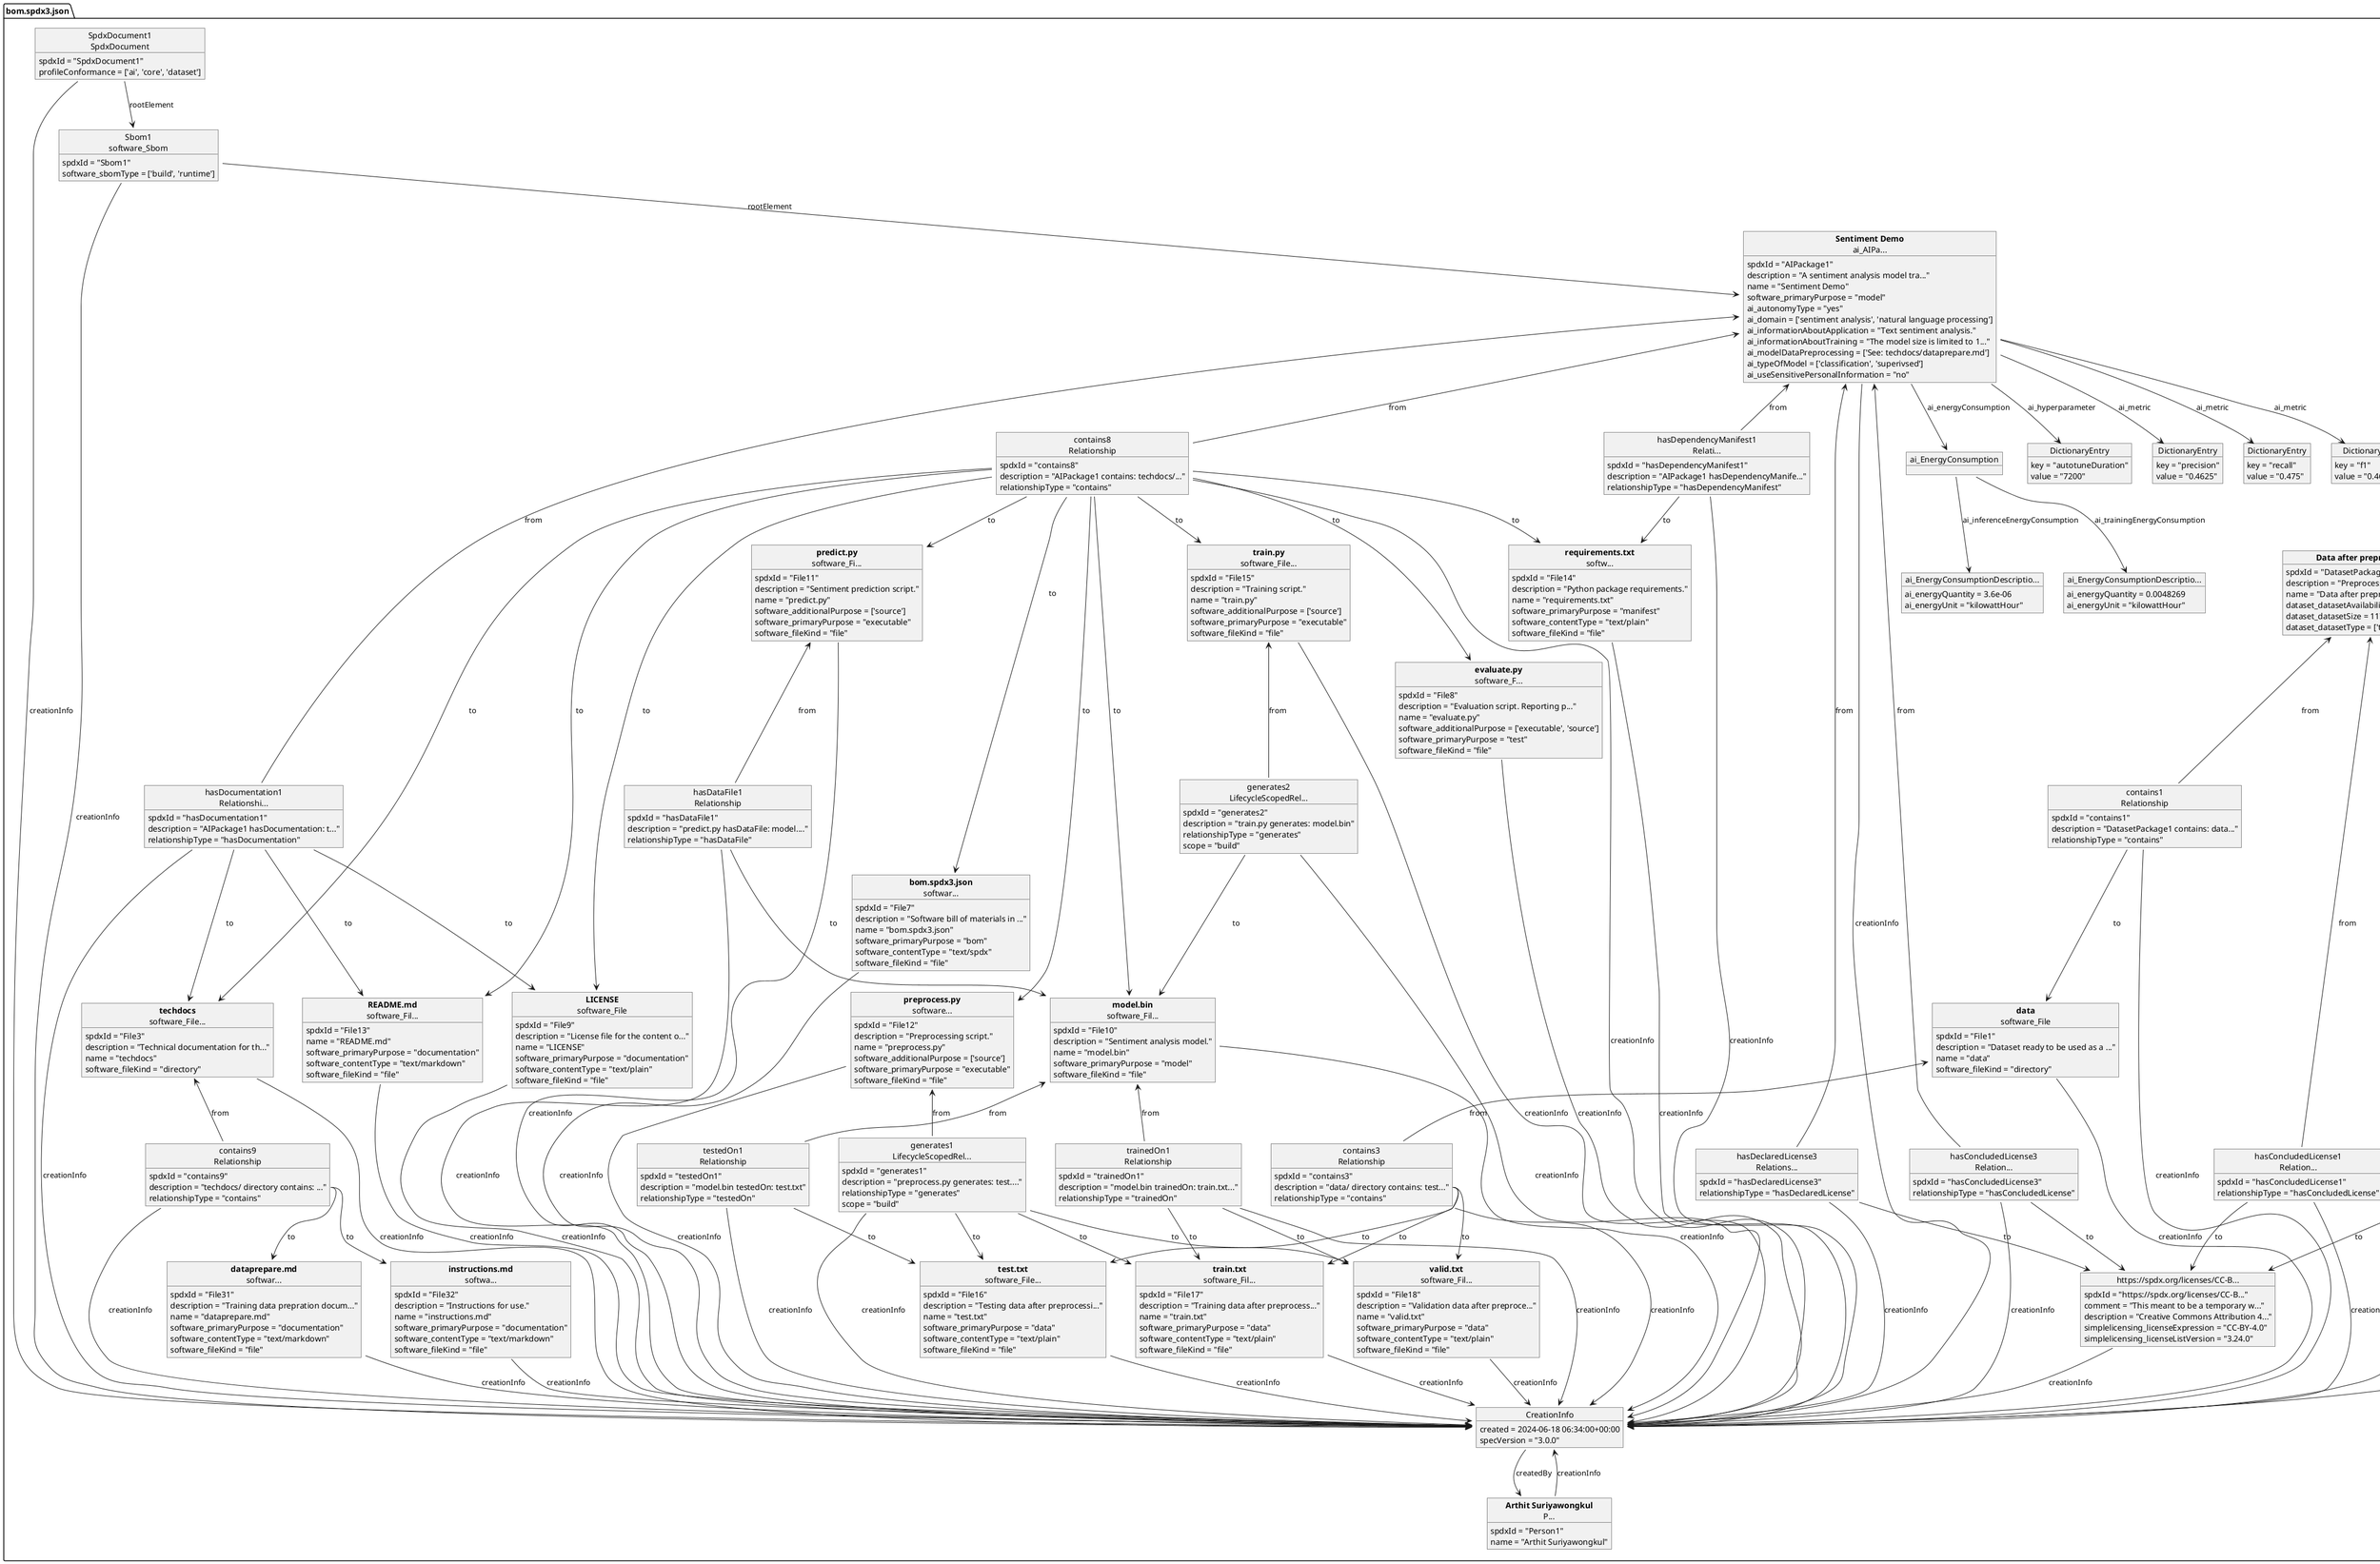 @startuml
Package "bom.spdx3.json" as c284559edaba292c65640d1b0fdf5a9b {
object "<b>evaluate.py</b>\nsoftware_F..." as c284559edaba292c65640d1b0fdf5a9b_o1
object "CreationInfo" as c284559edaba292c65640d1b0fdf5a9b_o2
object "<b>Arthit Suriyawongkul</b>\nP..." as c284559edaba292c65640d1b0fdf5a9b_o3
object "hasConcludedLicense1\nRelation..." as c284559edaba292c65640d1b0fdf5a9b_o4
object "<b>Data after preprocessing</b..." as c284559edaba292c65640d1b0fdf5a9b_o5
object "https://spdx.org/licenses/CC-B..." as c284559edaba292c65640d1b0fdf5a9b_o6
object "contains3\nRelationship" as c284559edaba292c65640d1b0fdf5a9b_o7
object "<b>data</b>\nsoftware_File" as c284559edaba292c65640d1b0fdf5a9b_o8
object "<b>test.txt</b>\nsoftware_File..." as c284559edaba292c65640d1b0fdf5a9b_o9
object "<b>train.txt</b>\nsoftware_Fil..." as c284559edaba292c65640d1b0fdf5a9b_o10
object "<b>valid.txt</b>\nsoftware_Fil..." as c284559edaba292c65640d1b0fdf5a9b_o11
object "contains9\nRelationship" as c284559edaba292c65640d1b0fdf5a9b_o12
object "<b>techdocs</b>\nsoftware_File..." as c284559edaba292c65640d1b0fdf5a9b_o13
object "<b>dataprepare.md</b>\nsoftwar..." as c284559edaba292c65640d1b0fdf5a9b_o14
object "<b>instructions.md</b>\nsoftwa..." as c284559edaba292c65640d1b0fdf5a9b_o15
object "<b>model.bin</b>\nsoftware_Fil..." as c284559edaba292c65640d1b0fdf5a9b_o16
object "hasDataFile1\nRelationship" as c284559edaba292c65640d1b0fdf5a9b_o17
object "<b>predict.py</b>\nsoftware_Fi..." as c284559edaba292c65640d1b0fdf5a9b_o18
object "hasDependencyManifest1\nRelati..." as c284559edaba292c65640d1b0fdf5a9b_o19
object "<b>Sentiment Demo</b>\nai_AIPa..." as c284559edaba292c65640d1b0fdf5a9b_o20
object "ai_EnergyConsumption" as c284559edaba292c65640d1b0fdf5a9b_o21
object "ai_EnergyConsumptionDescriptio..." as c284559edaba292c65640d1b0fdf5a9b_o22
object "ai_EnergyConsumptionDescriptio..." as c284559edaba292c65640d1b0fdf5a9b_o23
object "DictionaryEntry" as c284559edaba292c65640d1b0fdf5a9b_o24
object "DictionaryEntry" as c284559edaba292c65640d1b0fdf5a9b_o52
object "DictionaryEntry" as c284559edaba292c65640d1b0fdf5a9b_o53
object "DictionaryEntry" as c284559edaba292c65640d1b0fdf5a9b_o54
object "<b>requirements.txt</b>\nsoftw..." as c284559edaba292c65640d1b0fdf5a9b_o55
object "<b>README.md</b>\nsoftware_Fil..." as c284559edaba292c65640d1b0fdf5a9b_o56
object "trainedOn1\nRelationship" as c284559edaba292c65640d1b0fdf5a9b_o57
object "SpdxDocument1\nSpdxDocument" as c284559edaba292c65640d1b0fdf5a9b_o58
object "Sbom1\nsoftware_Sbom" as c284559edaba292c65640d1b0fdf5a9b_o59
object "<b>LICENSE</b>\nsoftware_File" as c284559edaba292c65640d1b0fdf5a9b_o60
object "hasDeclaredLicense3\nRelations..." as c284559edaba292c65640d1b0fdf5a9b_o61
object "<b>preprocess.py</b>\nsoftware..." as c284559edaba292c65640d1b0fdf5a9b_o62
object "contains1\nRelationship" as c284559edaba292c65640d1b0fdf5a9b_o63
object "contains8\nRelationship" as c284559edaba292c65640d1b0fdf5a9b_o64
object "<b>bom.spdx3.json</b>\nsoftwar..." as c284559edaba292c65640d1b0fdf5a9b_o65
object "<b>train.py</b>\nsoftware_File..." as c284559edaba292c65640d1b0fdf5a9b_o66
object "generates1\nLifecycleScopedRel..." as c284559edaba292c65640d1b0fdf5a9b_o67
object "generates2\nLifecycleScopedRel..." as c284559edaba292c65640d1b0fdf5a9b_o68
object "hasDocumentation1\nRelationshi..." as c284559edaba292c65640d1b0fdf5a9b_o69
object "hasDeclaredLicense1\nRelations..." as c284559edaba292c65640d1b0fdf5a9b_o70
object "testedOn1\nRelationship" as c284559edaba292c65640d1b0fdf5a9b_o71
object "hasConcludedLicense3\nRelation..." as c284559edaba292c65640d1b0fdf5a9b_o72
}
c284559edaba292c65640d1b0fdf5a9b_o1 : spdxId = "File8"
c284559edaba292c65640d1b0fdf5a9b_o2 : created = 2024-06-18 06:34:00+00:00
c284559edaba292c65640d1b0fdf5a9b_o3 : spdxId = "Person1"
c284559edaba292c65640d1b0fdf5a9b_o3::creationInfo --> c284559edaba292c65640d1b0fdf5a9b_o2 : creationInfo
c284559edaba292c65640d1b0fdf5a9b_o3 : name = "Arthit Suriyawongkul"
c284559edaba292c65640d1b0fdf5a9b_o2::createdBy --> c284559edaba292c65640d1b0fdf5a9b_o3 : createdBy
c284559edaba292c65640d1b0fdf5a9b_o2 : specVersion = "3.0.0"
c284559edaba292c65640d1b0fdf5a9b_o1::creationInfo --> c284559edaba292c65640d1b0fdf5a9b_o2 : creationInfo
c284559edaba292c65640d1b0fdf5a9b_o1 : description = "Evaluation script. Reporting p..."
c284559edaba292c65640d1b0fdf5a9b_o1 : name = "evaluate.py"
c284559edaba292c65640d1b0fdf5a9b_o1 : software_additionalPurpose = ['executable', 'source']
c284559edaba292c65640d1b0fdf5a9b_o1 : software_primaryPurpose = "test"
c284559edaba292c65640d1b0fdf5a9b_o1 : software_fileKind = "file"
c284559edaba292c65640d1b0fdf5a9b_o4 : spdxId = "hasConcludedLicense1"
c284559edaba292c65640d1b0fdf5a9b_o4::creationInfo --> c284559edaba292c65640d1b0fdf5a9b_o2 : creationInfo
c284559edaba292c65640d1b0fdf5a9b_o5 : spdxId = "DatasetPackage1"
c284559edaba292c65640d1b0fdf5a9b_o5::creationInfo --> c284559edaba292c65640d1b0fdf5a9b_o2 : creationInfo
c284559edaba292c65640d1b0fdf5a9b_o5 : description = "Preprocessed data ready for tr..."
c284559edaba292c65640d1b0fdf5a9b_o5 : name = "Data after preprocessing"
c284559edaba292c65640d1b0fdf5a9b_o5 : dataset_datasetAvailability = "directDownload"
c284559edaba292c65640d1b0fdf5a9b_o5 : dataset_datasetSize = 117553
c284559edaba292c65640d1b0fdf5a9b_o5 : dataset_datasetType = ['text']
c284559edaba292c65640d1b0fdf5a9b_o5 <-- c284559edaba292c65640d1b0fdf5a9b_o4::from : from
c284559edaba292c65640d1b0fdf5a9b_o4 : relationshipType = "hasConcludedLicense"
c284559edaba292c65640d1b0fdf5a9b_o6 : spdxId = "https://spdx.org/licenses/CC-B..."
c284559edaba292c65640d1b0fdf5a9b_o6 : comment = "This meant to be a temporary w..."
c284559edaba292c65640d1b0fdf5a9b_o6::creationInfo --> c284559edaba292c65640d1b0fdf5a9b_o2 : creationInfo
c284559edaba292c65640d1b0fdf5a9b_o6 : description = "Creative Commons Attribution 4..."
c284559edaba292c65640d1b0fdf5a9b_o6 : simplelicensing_licenseExpression = "CC-BY-4.0"
c284559edaba292c65640d1b0fdf5a9b_o6 : simplelicensing_licenseListVersion = "3.24.0"
c284559edaba292c65640d1b0fdf5a9b_o4::to --> c284559edaba292c65640d1b0fdf5a9b_o6 : to
c284559edaba292c65640d1b0fdf5a9b_o7 : spdxId = "contains3"
c284559edaba292c65640d1b0fdf5a9b_o7::creationInfo --> c284559edaba292c65640d1b0fdf5a9b_o2 : creationInfo
c284559edaba292c65640d1b0fdf5a9b_o7 : description = "data/ directory contains: test..."
c284559edaba292c65640d1b0fdf5a9b_o8 : spdxId = "File1"
c284559edaba292c65640d1b0fdf5a9b_o8::creationInfo --> c284559edaba292c65640d1b0fdf5a9b_o2 : creationInfo
c284559edaba292c65640d1b0fdf5a9b_o8 : description = "Dataset ready to be used as a ..."
c284559edaba292c65640d1b0fdf5a9b_o8 : name = "data"
c284559edaba292c65640d1b0fdf5a9b_o8 : software_fileKind = "directory"
c284559edaba292c65640d1b0fdf5a9b_o8 <-- c284559edaba292c65640d1b0fdf5a9b_o7::from : from
c284559edaba292c65640d1b0fdf5a9b_o7 : relationshipType = "contains"
c284559edaba292c65640d1b0fdf5a9b_o9 : spdxId = "File16"
c284559edaba292c65640d1b0fdf5a9b_o9::creationInfo --> c284559edaba292c65640d1b0fdf5a9b_o2 : creationInfo
c284559edaba292c65640d1b0fdf5a9b_o9 : description = "Testing data after preprocessi..."
c284559edaba292c65640d1b0fdf5a9b_o9 : name = "test.txt"
c284559edaba292c65640d1b0fdf5a9b_o9 : software_primaryPurpose = "data"
c284559edaba292c65640d1b0fdf5a9b_o9 : software_contentType = "text/plain"
c284559edaba292c65640d1b0fdf5a9b_o9 : software_fileKind = "file"
c284559edaba292c65640d1b0fdf5a9b_o7::to --> c284559edaba292c65640d1b0fdf5a9b_o9 : to
c284559edaba292c65640d1b0fdf5a9b_o10 : spdxId = "File17"
c284559edaba292c65640d1b0fdf5a9b_o10::creationInfo --> c284559edaba292c65640d1b0fdf5a9b_o2 : creationInfo
c284559edaba292c65640d1b0fdf5a9b_o10 : description = "Training data after preprocess..."
c284559edaba292c65640d1b0fdf5a9b_o10 : name = "train.txt"
c284559edaba292c65640d1b0fdf5a9b_o10 : software_primaryPurpose = "data"
c284559edaba292c65640d1b0fdf5a9b_o10 : software_contentType = "text/plain"
c284559edaba292c65640d1b0fdf5a9b_o10 : software_fileKind = "file"
c284559edaba292c65640d1b0fdf5a9b_o7::to --> c284559edaba292c65640d1b0fdf5a9b_o10 : to
c284559edaba292c65640d1b0fdf5a9b_o11 : spdxId = "File18"
c284559edaba292c65640d1b0fdf5a9b_o11::creationInfo --> c284559edaba292c65640d1b0fdf5a9b_o2 : creationInfo
c284559edaba292c65640d1b0fdf5a9b_o11 : description = "Validation data after preproce..."
c284559edaba292c65640d1b0fdf5a9b_o11 : name = "valid.txt"
c284559edaba292c65640d1b0fdf5a9b_o11 : software_primaryPurpose = "data"
c284559edaba292c65640d1b0fdf5a9b_o11 : software_contentType = "text/plain"
c284559edaba292c65640d1b0fdf5a9b_o11 : software_fileKind = "file"
c284559edaba292c65640d1b0fdf5a9b_o7::to --> c284559edaba292c65640d1b0fdf5a9b_o11 : to
c284559edaba292c65640d1b0fdf5a9b_o12 : spdxId = "contains9"
c284559edaba292c65640d1b0fdf5a9b_o12::creationInfo --> c284559edaba292c65640d1b0fdf5a9b_o2 : creationInfo
c284559edaba292c65640d1b0fdf5a9b_o12 : description = "techdocs/ directory contains: ..."
c284559edaba292c65640d1b0fdf5a9b_o13 : spdxId = "File3"
c284559edaba292c65640d1b0fdf5a9b_o13::creationInfo --> c284559edaba292c65640d1b0fdf5a9b_o2 : creationInfo
c284559edaba292c65640d1b0fdf5a9b_o13 : description = "Technical documentation for th..."
c284559edaba292c65640d1b0fdf5a9b_o13 : name = "techdocs"
c284559edaba292c65640d1b0fdf5a9b_o13 : software_fileKind = "directory"
c284559edaba292c65640d1b0fdf5a9b_o13 <-- c284559edaba292c65640d1b0fdf5a9b_o12::from : from
c284559edaba292c65640d1b0fdf5a9b_o12 : relationshipType = "contains"
c284559edaba292c65640d1b0fdf5a9b_o14 : spdxId = "File31"
c284559edaba292c65640d1b0fdf5a9b_o14::creationInfo --> c284559edaba292c65640d1b0fdf5a9b_o2 : creationInfo
c284559edaba292c65640d1b0fdf5a9b_o14 : description = "Training data prepration docum..."
c284559edaba292c65640d1b0fdf5a9b_o14 : name = "dataprepare.md"
c284559edaba292c65640d1b0fdf5a9b_o14 : software_primaryPurpose = "documentation"
c284559edaba292c65640d1b0fdf5a9b_o14 : software_contentType = "text/markdown"
c284559edaba292c65640d1b0fdf5a9b_o14 : software_fileKind = "file"
c284559edaba292c65640d1b0fdf5a9b_o12::to --> c284559edaba292c65640d1b0fdf5a9b_o14 : to
c284559edaba292c65640d1b0fdf5a9b_o15 : spdxId = "File32"
c284559edaba292c65640d1b0fdf5a9b_o15::creationInfo --> c284559edaba292c65640d1b0fdf5a9b_o2 : creationInfo
c284559edaba292c65640d1b0fdf5a9b_o15 : description = "Instructions for use."
c284559edaba292c65640d1b0fdf5a9b_o15 : name = "instructions.md"
c284559edaba292c65640d1b0fdf5a9b_o15 : software_primaryPurpose = "documentation"
c284559edaba292c65640d1b0fdf5a9b_o15 : software_contentType = "text/markdown"
c284559edaba292c65640d1b0fdf5a9b_o15 : software_fileKind = "file"
c284559edaba292c65640d1b0fdf5a9b_o12::to --> c284559edaba292c65640d1b0fdf5a9b_o15 : to
c284559edaba292c65640d1b0fdf5a9b_o16 : spdxId = "File10"
c284559edaba292c65640d1b0fdf5a9b_o16::creationInfo --> c284559edaba292c65640d1b0fdf5a9b_o2 : creationInfo
c284559edaba292c65640d1b0fdf5a9b_o16 : description = "Sentiment analysis model."
c284559edaba292c65640d1b0fdf5a9b_o16 : name = "model.bin"
c284559edaba292c65640d1b0fdf5a9b_o16 : software_primaryPurpose = "model"
c284559edaba292c65640d1b0fdf5a9b_o16 : software_fileKind = "file"
c284559edaba292c65640d1b0fdf5a9b_o17 : spdxId = "hasDataFile1"
c284559edaba292c65640d1b0fdf5a9b_o17::creationInfo --> c284559edaba292c65640d1b0fdf5a9b_o2 : creationInfo
c284559edaba292c65640d1b0fdf5a9b_o17 : description = "predict.py hasDataFile: model...."
c284559edaba292c65640d1b0fdf5a9b_o18 : spdxId = "File11"
c284559edaba292c65640d1b0fdf5a9b_o18::creationInfo --> c284559edaba292c65640d1b0fdf5a9b_o2 : creationInfo
c284559edaba292c65640d1b0fdf5a9b_o18 : description = "Sentiment prediction script."
c284559edaba292c65640d1b0fdf5a9b_o18 : name = "predict.py"
c284559edaba292c65640d1b0fdf5a9b_o18 : software_additionalPurpose = ['source']
c284559edaba292c65640d1b0fdf5a9b_o18 : software_primaryPurpose = "executable"
c284559edaba292c65640d1b0fdf5a9b_o18 : software_fileKind = "file"
c284559edaba292c65640d1b0fdf5a9b_o18 <-- c284559edaba292c65640d1b0fdf5a9b_o17::from : from
c284559edaba292c65640d1b0fdf5a9b_o17 : relationshipType = "hasDataFile"
c284559edaba292c65640d1b0fdf5a9b_o17::to --> c284559edaba292c65640d1b0fdf5a9b_o16 : to
c284559edaba292c65640d1b0fdf5a9b_o19 : spdxId = "hasDependencyManifest1"
c284559edaba292c65640d1b0fdf5a9b_o19::creationInfo --> c284559edaba292c65640d1b0fdf5a9b_o2 : creationInfo
c284559edaba292c65640d1b0fdf5a9b_o19 : description = "AIPackage1 hasDependencyManife..."
c284559edaba292c65640d1b0fdf5a9b_o20 : spdxId = "AIPackage1"
c284559edaba292c65640d1b0fdf5a9b_o20::creationInfo --> c284559edaba292c65640d1b0fdf5a9b_o2 : creationInfo
c284559edaba292c65640d1b0fdf5a9b_o20 : description = "A sentiment analysis model tra..."
c284559edaba292c65640d1b0fdf5a9b_o20 : name = "Sentiment Demo"
c284559edaba292c65640d1b0fdf5a9b_o20 : software_primaryPurpose = "model"
c284559edaba292c65640d1b0fdf5a9b_o20 : ai_autonomyType = "yes"
c284559edaba292c65640d1b0fdf5a9b_o20 : ai_domain = ['sentiment analysis', 'natural language processing']
c284559edaba292c65640d1b0fdf5a9b_o22 : ai_energyQuantity = 3.6e-06
c284559edaba292c65640d1b0fdf5a9b_o22 : ai_energyUnit = "kilowattHour"
c284559edaba292c65640d1b0fdf5a9b_o21::ai_inferenceEnergyConsumption --> c284559edaba292c65640d1b0fdf5a9b_o22 : ai_inferenceEnergyConsumption
c284559edaba292c65640d1b0fdf5a9b_o23 : ai_energyQuantity = 0.0048269
c284559edaba292c65640d1b0fdf5a9b_o23 : ai_energyUnit = "kilowattHour"
c284559edaba292c65640d1b0fdf5a9b_o21::ai_trainingEnergyConsumption --> c284559edaba292c65640d1b0fdf5a9b_o23 : ai_trainingEnergyConsumption
c284559edaba292c65640d1b0fdf5a9b_o20::ai_energyConsumption --> c284559edaba292c65640d1b0fdf5a9b_o21 : ai_energyConsumption
c284559edaba292c65640d1b0fdf5a9b_o24 : key = "autotuneDuration"
c284559edaba292c65640d1b0fdf5a9b_o24 : value = "7200"
c284559edaba292c65640d1b0fdf5a9b_o20::ai_hyperparameter --> c284559edaba292c65640d1b0fdf5a9b_o24 : ai_hyperparameter
c284559edaba292c65640d1b0fdf5a9b_o20 : ai_informationAboutApplication = "Text sentiment analysis."
c284559edaba292c65640d1b0fdf5a9b_o20 : ai_informationAboutTraining = "The model size is limited to 1..."
c284559edaba292c65640d1b0fdf5a9b_o52 : key = "precision"
c284559edaba292c65640d1b0fdf5a9b_o52 : value = "0.4625"
c284559edaba292c65640d1b0fdf5a9b_o20::ai_metric --> c284559edaba292c65640d1b0fdf5a9b_o52 : ai_metric
c284559edaba292c65640d1b0fdf5a9b_o53 : key = "recall"
c284559edaba292c65640d1b0fdf5a9b_o53 : value = "0.475"
c284559edaba292c65640d1b0fdf5a9b_o20::ai_metric --> c284559edaba292c65640d1b0fdf5a9b_o53 : ai_metric
c284559edaba292c65640d1b0fdf5a9b_o54 : key = "f1"
c284559edaba292c65640d1b0fdf5a9b_o54 : value = "0.4669192"
c284559edaba292c65640d1b0fdf5a9b_o20::ai_metric --> c284559edaba292c65640d1b0fdf5a9b_o54 : ai_metric
c284559edaba292c65640d1b0fdf5a9b_o20 : ai_modelDataPreprocessing = ['See: techdocs/dataprepare.md']
c284559edaba292c65640d1b0fdf5a9b_o20 : ai_typeOfModel = ['classification', 'superivsed']
c284559edaba292c65640d1b0fdf5a9b_o20 : ai_useSensitivePersonalInformation = "no"
c284559edaba292c65640d1b0fdf5a9b_o20 <-- c284559edaba292c65640d1b0fdf5a9b_o19::from : from
c284559edaba292c65640d1b0fdf5a9b_o19 : relationshipType = "hasDependencyManifest"
c284559edaba292c65640d1b0fdf5a9b_o55 : spdxId = "File14"
c284559edaba292c65640d1b0fdf5a9b_o55::creationInfo --> c284559edaba292c65640d1b0fdf5a9b_o2 : creationInfo
c284559edaba292c65640d1b0fdf5a9b_o55 : description = "Python package requirements."
c284559edaba292c65640d1b0fdf5a9b_o55 : name = "requirements.txt"
c284559edaba292c65640d1b0fdf5a9b_o55 : software_primaryPurpose = "manifest"
c284559edaba292c65640d1b0fdf5a9b_o55 : software_contentType = "text/plain"
c284559edaba292c65640d1b0fdf5a9b_o55 : software_fileKind = "file"
c284559edaba292c65640d1b0fdf5a9b_o19::to --> c284559edaba292c65640d1b0fdf5a9b_o55 : to
c284559edaba292c65640d1b0fdf5a9b_o56 : spdxId = "File13"
c284559edaba292c65640d1b0fdf5a9b_o56::creationInfo --> c284559edaba292c65640d1b0fdf5a9b_o2 : creationInfo
c284559edaba292c65640d1b0fdf5a9b_o56 : name = "README.md"
c284559edaba292c65640d1b0fdf5a9b_o56 : software_primaryPurpose = "documentation"
c284559edaba292c65640d1b0fdf5a9b_o56 : software_contentType = "text/markdown"
c284559edaba292c65640d1b0fdf5a9b_o56 : software_fileKind = "file"
c284559edaba292c65640d1b0fdf5a9b_o57 : spdxId = "trainedOn1"
c284559edaba292c65640d1b0fdf5a9b_o57::creationInfo --> c284559edaba292c65640d1b0fdf5a9b_o2 : creationInfo
c284559edaba292c65640d1b0fdf5a9b_o57 : description = "model.bin trainedOn: train.txt..."
c284559edaba292c65640d1b0fdf5a9b_o16 <-- c284559edaba292c65640d1b0fdf5a9b_o57::from : from
c284559edaba292c65640d1b0fdf5a9b_o57 : relationshipType = "trainedOn"
c284559edaba292c65640d1b0fdf5a9b_o57::to --> c284559edaba292c65640d1b0fdf5a9b_o10 : to
c284559edaba292c65640d1b0fdf5a9b_o57::to --> c284559edaba292c65640d1b0fdf5a9b_o11 : to
c284559edaba292c65640d1b0fdf5a9b_o58 : spdxId = "SpdxDocument1"
c284559edaba292c65640d1b0fdf5a9b_o58::creationInfo --> c284559edaba292c65640d1b0fdf5a9b_o2 : creationInfo
c284559edaba292c65640d1b0fdf5a9b_o58 : profileConformance = ['ai', 'core', 'dataset']
c284559edaba292c65640d1b0fdf5a9b_o59 : spdxId = "Sbom1"
c284559edaba292c65640d1b0fdf5a9b_o59::creationInfo --> c284559edaba292c65640d1b0fdf5a9b_o2 : creationInfo
c284559edaba292c65640d1b0fdf5a9b_o59::rootElement --> c284559edaba292c65640d1b0fdf5a9b_o20 : rootElement
c284559edaba292c65640d1b0fdf5a9b_o59 : software_sbomType = ['build', 'runtime']
c284559edaba292c65640d1b0fdf5a9b_o58::rootElement --> c284559edaba292c65640d1b0fdf5a9b_o59 : rootElement
c284559edaba292c65640d1b0fdf5a9b_o60 : spdxId = "File9"
c284559edaba292c65640d1b0fdf5a9b_o60::creationInfo --> c284559edaba292c65640d1b0fdf5a9b_o2 : creationInfo
c284559edaba292c65640d1b0fdf5a9b_o60 : description = "License file for the content o..."
c284559edaba292c65640d1b0fdf5a9b_o60 : name = "LICENSE"
c284559edaba292c65640d1b0fdf5a9b_o60 : software_primaryPurpose = "documentation"
c284559edaba292c65640d1b0fdf5a9b_o60 : software_contentType = "text/plain"
c284559edaba292c65640d1b0fdf5a9b_o60 : software_fileKind = "file"
c284559edaba292c65640d1b0fdf5a9b_o61 : spdxId = "hasDeclaredLicense3"
c284559edaba292c65640d1b0fdf5a9b_o61::creationInfo --> c284559edaba292c65640d1b0fdf5a9b_o2 : creationInfo
c284559edaba292c65640d1b0fdf5a9b_o20 <-- c284559edaba292c65640d1b0fdf5a9b_o61::from : from
c284559edaba292c65640d1b0fdf5a9b_o61 : relationshipType = "hasDeclaredLicense"
c284559edaba292c65640d1b0fdf5a9b_o61::to --> c284559edaba292c65640d1b0fdf5a9b_o6 : to
c284559edaba292c65640d1b0fdf5a9b_o62 : spdxId = "File12"
c284559edaba292c65640d1b0fdf5a9b_o62::creationInfo --> c284559edaba292c65640d1b0fdf5a9b_o2 : creationInfo
c284559edaba292c65640d1b0fdf5a9b_o62 : description = "Preprocessing script."
c284559edaba292c65640d1b0fdf5a9b_o62 : name = "preprocess.py"
c284559edaba292c65640d1b0fdf5a9b_o62 : software_additionalPurpose = ['source']
c284559edaba292c65640d1b0fdf5a9b_o62 : software_primaryPurpose = "executable"
c284559edaba292c65640d1b0fdf5a9b_o62 : software_fileKind = "file"
c284559edaba292c65640d1b0fdf5a9b_o63 : spdxId = "contains1"
c284559edaba292c65640d1b0fdf5a9b_o63::creationInfo --> c284559edaba292c65640d1b0fdf5a9b_o2 : creationInfo
c284559edaba292c65640d1b0fdf5a9b_o63 : description = "DatasetPackage1 contains: data..."
c284559edaba292c65640d1b0fdf5a9b_o5 <-- c284559edaba292c65640d1b0fdf5a9b_o63::from : from
c284559edaba292c65640d1b0fdf5a9b_o63 : relationshipType = "contains"
c284559edaba292c65640d1b0fdf5a9b_o63::to --> c284559edaba292c65640d1b0fdf5a9b_o8 : to
c284559edaba292c65640d1b0fdf5a9b_o64 : spdxId = "contains8"
c284559edaba292c65640d1b0fdf5a9b_o64::creationInfo --> c284559edaba292c65640d1b0fdf5a9b_o2 : creationInfo
c284559edaba292c65640d1b0fdf5a9b_o64 : description = "AIPackage1 contains: techdocs/..."
c284559edaba292c65640d1b0fdf5a9b_o20 <-- c284559edaba292c65640d1b0fdf5a9b_o64::from : from
c284559edaba292c65640d1b0fdf5a9b_o64 : relationshipType = "contains"
c284559edaba292c65640d1b0fdf5a9b_o64::to --> c284559edaba292c65640d1b0fdf5a9b_o13 : to
c284559edaba292c65640d1b0fdf5a9b_o65 : spdxId = "File7"
c284559edaba292c65640d1b0fdf5a9b_o65::creationInfo --> c284559edaba292c65640d1b0fdf5a9b_o2 : creationInfo
c284559edaba292c65640d1b0fdf5a9b_o65 : description = "Software bill of materials in ..."
c284559edaba292c65640d1b0fdf5a9b_o65 : name = "bom.spdx3.json"
c284559edaba292c65640d1b0fdf5a9b_o65 : software_primaryPurpose = "bom"
c284559edaba292c65640d1b0fdf5a9b_o65 : software_contentType = "text/spdx"
c284559edaba292c65640d1b0fdf5a9b_o65 : software_fileKind = "file"
c284559edaba292c65640d1b0fdf5a9b_o64::to --> c284559edaba292c65640d1b0fdf5a9b_o65 : to
c284559edaba292c65640d1b0fdf5a9b_o64::to --> c284559edaba292c65640d1b0fdf5a9b_o1 : to
c284559edaba292c65640d1b0fdf5a9b_o64::to --> c284559edaba292c65640d1b0fdf5a9b_o60 : to
c284559edaba292c65640d1b0fdf5a9b_o64::to --> c284559edaba292c65640d1b0fdf5a9b_o16 : to
c284559edaba292c65640d1b0fdf5a9b_o64::to --> c284559edaba292c65640d1b0fdf5a9b_o18 : to
c284559edaba292c65640d1b0fdf5a9b_o64::to --> c284559edaba292c65640d1b0fdf5a9b_o62 : to
c284559edaba292c65640d1b0fdf5a9b_o64::to --> c284559edaba292c65640d1b0fdf5a9b_o56 : to
c284559edaba292c65640d1b0fdf5a9b_o64::to --> c284559edaba292c65640d1b0fdf5a9b_o55 : to
c284559edaba292c65640d1b0fdf5a9b_o66 : spdxId = "File15"
c284559edaba292c65640d1b0fdf5a9b_o66::creationInfo --> c284559edaba292c65640d1b0fdf5a9b_o2 : creationInfo
c284559edaba292c65640d1b0fdf5a9b_o66 : description = "Training script."
c284559edaba292c65640d1b0fdf5a9b_o66 : name = "train.py"
c284559edaba292c65640d1b0fdf5a9b_o66 : software_additionalPurpose = ['source']
c284559edaba292c65640d1b0fdf5a9b_o66 : software_primaryPurpose = "executable"
c284559edaba292c65640d1b0fdf5a9b_o66 : software_fileKind = "file"
c284559edaba292c65640d1b0fdf5a9b_o64::to --> c284559edaba292c65640d1b0fdf5a9b_o66 : to
c284559edaba292c65640d1b0fdf5a9b_o67 : spdxId = "generates1"
c284559edaba292c65640d1b0fdf5a9b_o67::creationInfo --> c284559edaba292c65640d1b0fdf5a9b_o2 : creationInfo
c284559edaba292c65640d1b0fdf5a9b_o67 : description = "preprocess.py generates: test...."
c284559edaba292c65640d1b0fdf5a9b_o62 <-- c284559edaba292c65640d1b0fdf5a9b_o67::from : from
c284559edaba292c65640d1b0fdf5a9b_o67 : relationshipType = "generates"
c284559edaba292c65640d1b0fdf5a9b_o67::to --> c284559edaba292c65640d1b0fdf5a9b_o9 : to
c284559edaba292c65640d1b0fdf5a9b_o67::to --> c284559edaba292c65640d1b0fdf5a9b_o10 : to
c284559edaba292c65640d1b0fdf5a9b_o67::to --> c284559edaba292c65640d1b0fdf5a9b_o11 : to
c284559edaba292c65640d1b0fdf5a9b_o67 : scope = "build"
c284559edaba292c65640d1b0fdf5a9b_o68 : spdxId = "generates2"
c284559edaba292c65640d1b0fdf5a9b_o68::creationInfo --> c284559edaba292c65640d1b0fdf5a9b_o2 : creationInfo
c284559edaba292c65640d1b0fdf5a9b_o68 : description = "train.py generates: model.bin"
c284559edaba292c65640d1b0fdf5a9b_o66 <-- c284559edaba292c65640d1b0fdf5a9b_o68::from : from
c284559edaba292c65640d1b0fdf5a9b_o68 : relationshipType = "generates"
c284559edaba292c65640d1b0fdf5a9b_o68::to --> c284559edaba292c65640d1b0fdf5a9b_o16 : to
c284559edaba292c65640d1b0fdf5a9b_o68 : scope = "build"
c284559edaba292c65640d1b0fdf5a9b_o69 : spdxId = "hasDocumentation1"
c284559edaba292c65640d1b0fdf5a9b_o69::creationInfo --> c284559edaba292c65640d1b0fdf5a9b_o2 : creationInfo
c284559edaba292c65640d1b0fdf5a9b_o69 : description = "AIPackage1 hasDocumentation: t..."
c284559edaba292c65640d1b0fdf5a9b_o20 <-- c284559edaba292c65640d1b0fdf5a9b_o69::from : from
c284559edaba292c65640d1b0fdf5a9b_o69 : relationshipType = "hasDocumentation"
c284559edaba292c65640d1b0fdf5a9b_o69::to --> c284559edaba292c65640d1b0fdf5a9b_o13 : to
c284559edaba292c65640d1b0fdf5a9b_o69::to --> c284559edaba292c65640d1b0fdf5a9b_o60 : to
c284559edaba292c65640d1b0fdf5a9b_o69::to --> c284559edaba292c65640d1b0fdf5a9b_o56 : to
c284559edaba292c65640d1b0fdf5a9b_o70 : spdxId = "hasDeclaredLicense1"
c284559edaba292c65640d1b0fdf5a9b_o70::creationInfo --> c284559edaba292c65640d1b0fdf5a9b_o2 : creationInfo
c284559edaba292c65640d1b0fdf5a9b_o5 <-- c284559edaba292c65640d1b0fdf5a9b_o70::from : from
c284559edaba292c65640d1b0fdf5a9b_o70 : relationshipType = "hasDeclaredLicense"
c284559edaba292c65640d1b0fdf5a9b_o70::to --> c284559edaba292c65640d1b0fdf5a9b_o6 : to
c284559edaba292c65640d1b0fdf5a9b_o71 : spdxId = "testedOn1"
c284559edaba292c65640d1b0fdf5a9b_o71::creationInfo --> c284559edaba292c65640d1b0fdf5a9b_o2 : creationInfo
c284559edaba292c65640d1b0fdf5a9b_o71 : description = "model.bin testedOn: test.txt"
c284559edaba292c65640d1b0fdf5a9b_o16 <-- c284559edaba292c65640d1b0fdf5a9b_o71::from : from
c284559edaba292c65640d1b0fdf5a9b_o71 : relationshipType = "testedOn"
c284559edaba292c65640d1b0fdf5a9b_o71::to --> c284559edaba292c65640d1b0fdf5a9b_o9 : to
c284559edaba292c65640d1b0fdf5a9b_o72 : spdxId = "hasConcludedLicense3"
c284559edaba292c65640d1b0fdf5a9b_o72::creationInfo --> c284559edaba292c65640d1b0fdf5a9b_o2 : creationInfo
c284559edaba292c65640d1b0fdf5a9b_o20 <-- c284559edaba292c65640d1b0fdf5a9b_o72::from : from
c284559edaba292c65640d1b0fdf5a9b_o72 : relationshipType = "hasConcludedLicense"
c284559edaba292c65640d1b0fdf5a9b_o72::to --> c284559edaba292c65640d1b0fdf5a9b_o6 : to
@enduml
